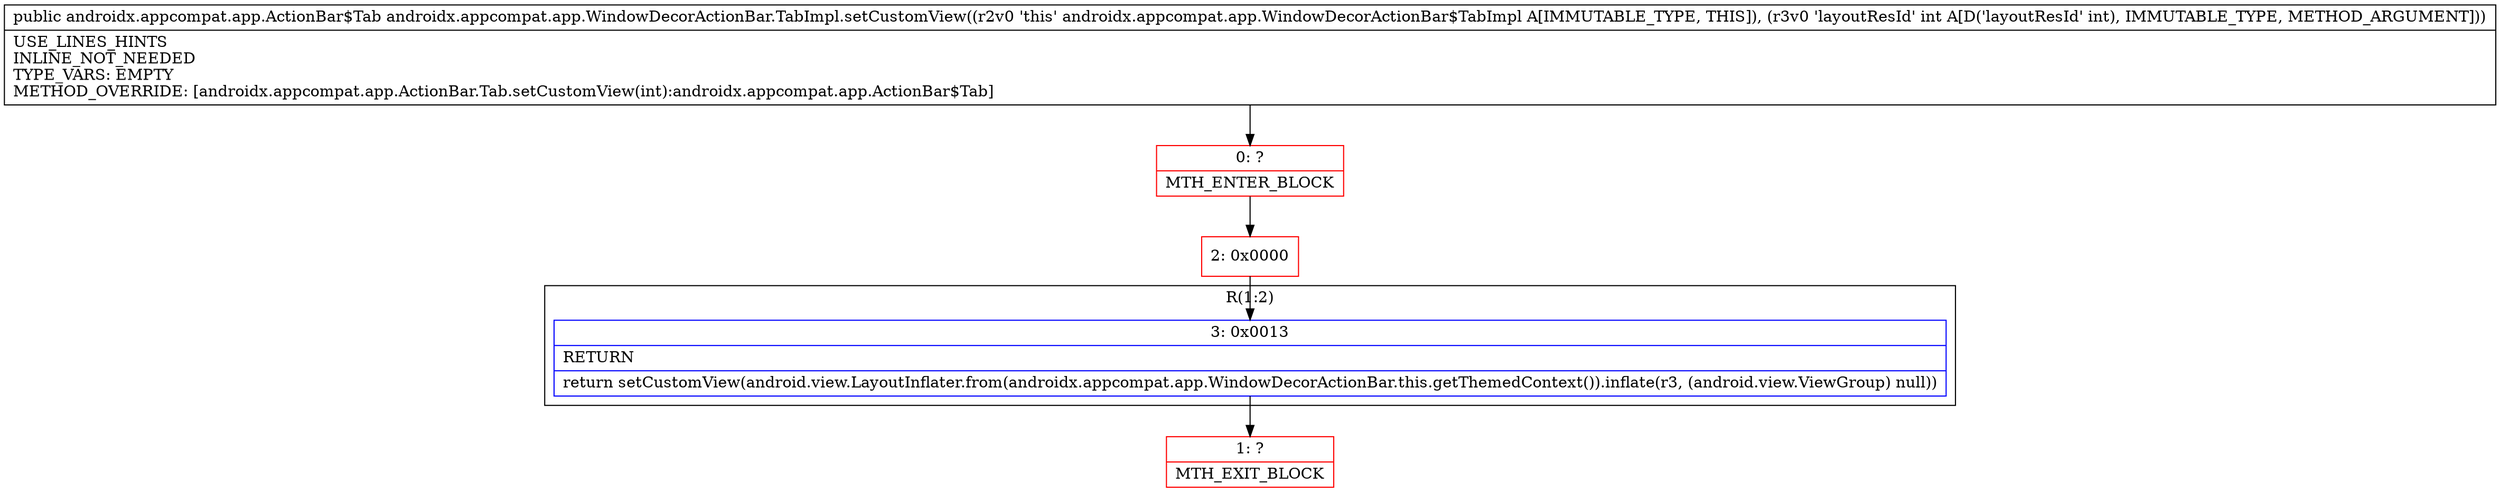 digraph "CFG forandroidx.appcompat.app.WindowDecorActionBar.TabImpl.setCustomView(I)Landroidx\/appcompat\/app\/ActionBar$Tab;" {
subgraph cluster_Region_1366651074 {
label = "R(1:2)";
node [shape=record,color=blue];
Node_3 [shape=record,label="{3\:\ 0x0013|RETURN\l|return setCustomView(android.view.LayoutInflater.from(androidx.appcompat.app.WindowDecorActionBar.this.getThemedContext()).inflate(r3, (android.view.ViewGroup) null))\l}"];
}
Node_0 [shape=record,color=red,label="{0\:\ ?|MTH_ENTER_BLOCK\l}"];
Node_2 [shape=record,color=red,label="{2\:\ 0x0000}"];
Node_1 [shape=record,color=red,label="{1\:\ ?|MTH_EXIT_BLOCK\l}"];
MethodNode[shape=record,label="{public androidx.appcompat.app.ActionBar$Tab androidx.appcompat.app.WindowDecorActionBar.TabImpl.setCustomView((r2v0 'this' androidx.appcompat.app.WindowDecorActionBar$TabImpl A[IMMUTABLE_TYPE, THIS]), (r3v0 'layoutResId' int A[D('layoutResId' int), IMMUTABLE_TYPE, METHOD_ARGUMENT]))  | USE_LINES_HINTS\lINLINE_NOT_NEEDED\lTYPE_VARS: EMPTY\lMETHOD_OVERRIDE: [androidx.appcompat.app.ActionBar.Tab.setCustomView(int):androidx.appcompat.app.ActionBar$Tab]\l}"];
MethodNode -> Node_0;Node_3 -> Node_1;
Node_0 -> Node_2;
Node_2 -> Node_3;
}

